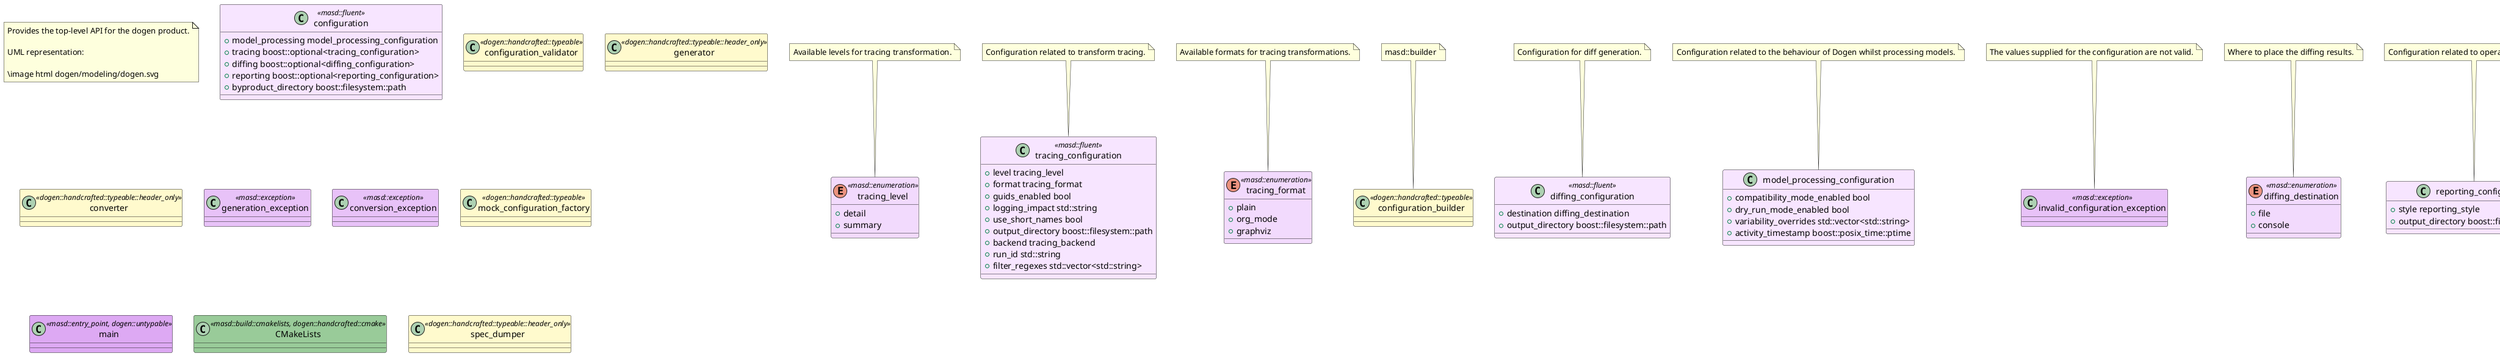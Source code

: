 @startuml
set namespaceSeparator ::
note as N1
Provides the top-level API for the dogen product.

UML representation:

\image html dogen/modeling/dogen.svg
end note

class configuration <<masd::fluent>> #F7E5FF {
    +{field} model_processing model_processing_configuration
    +{field} tracing boost::optional<tracing_configuration>
    +{field} diffing boost::optional<diffing_configuration>
    +{field} reporting boost::optional<reporting_configuration>
    +{field} byproduct_directory boost::filesystem::path
}

enum tracing_level <<masd::enumeration>> #F2DAFD {
    +{field} detail
    +{field} summary
}

note top of  tracing_level
    Available levels for tracing transformation.
end note

class tracing_configuration <<masd::fluent>> #F7E5FF {
    +{field} level tracing_level
    +{field} format tracing_format
    +{field} guids_enabled bool
    +{field} logging_impact std::string
    +{field} use_short_names bool
    +{field} output_directory boost::filesystem::path
    +{field} backend tracing_backend
    +{field} run_id std::string
    +{field} filter_regexes std::vector<std::string>
}

note top of  tracing_configuration
    Configuration related to transform tracing.
end note

enum tracing_format <<masd::enumeration>> #F2DAFD {
    +{field} plain
    +{field} org_mode
    +{field} graphviz
}

note top of  tracing_format
    Available formats for tracing transformations.
end note

class configuration_builder <<dogen::handcrafted::typeable>> #FFFACD {
}

note top of  configuration_builder
    masd::builder
end note

class diffing_configuration <<masd::fluent>> #F7E5FF {
    +{field} destination diffing_destination
    +{field} output_directory boost::filesystem::path
}

note top of  diffing_configuration
    Configuration for diff generation.
end note

class configuration_validator <<dogen::handcrafted::typeable>> #FFFACD {
}

class model_processing_configuration #F7E5FF {
    +{field} compatibility_mode_enabled bool
    +{field} dry_run_mode_enabled bool
    +{field} variability_overrides std::vector<std::string>
    +{field} activity_timestamp boost::posix_time::ptime
}

note top of  model_processing_configuration
    Configuration related to the behaviour of Dogen whilst processing models.
end note

class invalid_configuration_exception <<masd::exception>> #E8C2F8 {
}

note top of  invalid_configuration_exception
    The values supplied for the configuration are not valid.
end note

class generator <<dogen::handcrafted::typeable::header_only>> #FFFACD {
}

class converter <<dogen::handcrafted::typeable::header_only>> #FFFACD {
}

class generation_exception <<masd::exception>> #E8C2F8 {
}

class conversion_exception <<masd::exception>> #E8C2F8 {
}

enum diffing_destination <<masd::enumeration>> #F2DAFD {
    +{field} file
    +{field} console
}

note top of  diffing_destination
    Where to place the diffing results.
end note

class reporting_configuration #F7E5FF {
    +{field} style reporting_style
    +{field} output_directory boost::filesystem::path
}

note top of  reporting_configuration
    Configuration related to operational reports.
end note

enum reporting_style <<masd::enumeration, dogen::convertible>> #F2DAFD {
    +{field} plain
    +{field} org_mode
}

note top of  reporting_style
    Available formats for operational reports.
end note

class mock_configuration_builder <<dogen::handcrafted::typeable>> #FFFACD {
}

note top of  mock_configuration_builder
    Creates configurations for testing purposes.
end note

class mock_configuration_factory <<dogen::handcrafted::typeable>> #FFFACD {
}

enum tracing_backend <<masd::enumeration>> #F2DAFD {
    +{field} file
}

note top of  tracing_backend
    Available backends to manage tracing information.
end note

class main <<masd::entry_point, dogen::untypable>> #DDA9F3 {
}

class CMakeLists <<masd::build::cmakelists, dogen::handcrafted::cmake>> #99CB99 {
}

class specs #F7E5FF {
    +{field} categories std::list<spec_category>
}

note top of  specs
    Describes details of the available functionality within this version of Dogen.
end note

class spec_category #F7E5FF {
    +{field} name std::string
    +{field} entries std::list<spec_entry>
    +{field} description std::string
}

note top of  spec_category
    Describes a category of dogen specifications.
end note

class spec_entry #F7E5FF {
    +{field} name std::string
    +{field} description std::string
}

note top of  spec_entry
    Unit of functionality within Dogen.
end note

class spec_dumper <<dogen::handcrafted::typeable::header_only>> #FFFACD {
}

class dumping_exception <<masd::exception>> #E8C2F8 {
}

note top of  dumping_exception
    An error ocurred when dumping dogen's specs.
end note

@enduml
